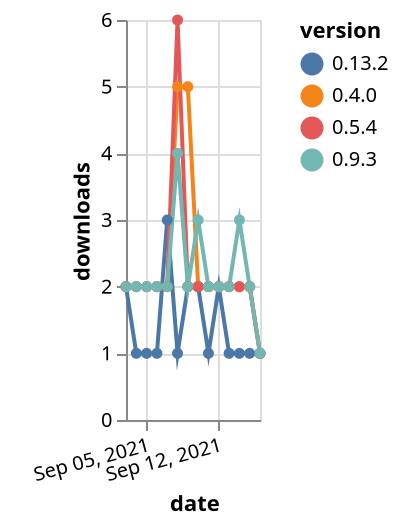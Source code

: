 {"$schema": "https://vega.github.io/schema/vega-lite/v5.json", "description": "A simple bar chart with embedded data.", "data": {"values": [{"date": "2021-09-03", "total": 3514, "delta": 2, "version": "0.4.0"}, {"date": "2021-09-04", "total": 3516, "delta": 2, "version": "0.4.0"}, {"date": "2021-09-05", "total": 3518, "delta": 2, "version": "0.4.0"}, {"date": "2021-09-06", "total": 3520, "delta": 2, "version": "0.4.0"}, {"date": "2021-09-07", "total": 3522, "delta": 2, "version": "0.4.0"}, {"date": "2021-09-08", "total": 3527, "delta": 5, "version": "0.4.0"}, {"date": "2021-09-09", "total": 3532, "delta": 5, "version": "0.4.0"}, {"date": "2021-09-10", "total": 3534, "delta": 2, "version": "0.4.0"}, {"date": "2021-09-11", "total": 3536, "delta": 2, "version": "0.4.0"}, {"date": "2021-09-12", "total": 3538, "delta": 2, "version": "0.4.0"}, {"date": "2021-09-13", "total": 3540, "delta": 2, "version": "0.4.0"}, {"date": "2021-09-14", "total": 3542, "delta": 2, "version": "0.4.0"}, {"date": "2021-09-15", "total": 3544, "delta": 2, "version": "0.4.0"}, {"date": "2021-09-16", "total": 3545, "delta": 1, "version": "0.4.0"}, {"date": "2021-09-03", "total": 452, "delta": 2, "version": "0.13.2"}, {"date": "2021-09-04", "total": 453, "delta": 1, "version": "0.13.2"}, {"date": "2021-09-05", "total": 454, "delta": 1, "version": "0.13.2"}, {"date": "2021-09-06", "total": 455, "delta": 1, "version": "0.13.2"}, {"date": "2021-09-07", "total": 458, "delta": 3, "version": "0.13.2"}, {"date": "2021-09-08", "total": 459, "delta": 1, "version": "0.13.2"}, {"date": "2021-09-09", "total": 461, "delta": 2, "version": "0.13.2"}, {"date": "2021-09-10", "total": 463, "delta": 2, "version": "0.13.2"}, {"date": "2021-09-11", "total": 464, "delta": 1, "version": "0.13.2"}, {"date": "2021-09-12", "total": 466, "delta": 2, "version": "0.13.2"}, {"date": "2021-09-13", "total": 467, "delta": 1, "version": "0.13.2"}, {"date": "2021-09-14", "total": 468, "delta": 1, "version": "0.13.2"}, {"date": "2021-09-15", "total": 469, "delta": 1, "version": "0.13.2"}, {"date": "2021-09-16", "total": 470, "delta": 1, "version": "0.13.2"}, {"date": "2021-09-03", "total": 3863, "delta": 2, "version": "0.5.4"}, {"date": "2021-09-04", "total": 3865, "delta": 2, "version": "0.5.4"}, {"date": "2021-09-05", "total": 3867, "delta": 2, "version": "0.5.4"}, {"date": "2021-09-06", "total": 3869, "delta": 2, "version": "0.5.4"}, {"date": "2021-09-07", "total": 3871, "delta": 2, "version": "0.5.4"}, {"date": "2021-09-08", "total": 3877, "delta": 6, "version": "0.5.4"}, {"date": "2021-09-09", "total": 3879, "delta": 2, "version": "0.5.4"}, {"date": "2021-09-10", "total": 3881, "delta": 2, "version": "0.5.4"}, {"date": "2021-09-11", "total": 3883, "delta": 2, "version": "0.5.4"}, {"date": "2021-09-12", "total": 3885, "delta": 2, "version": "0.5.4"}, {"date": "2021-09-13", "total": 3887, "delta": 2, "version": "0.5.4"}, {"date": "2021-09-14", "total": 3889, "delta": 2, "version": "0.5.4"}, {"date": "2021-09-15", "total": 3891, "delta": 2, "version": "0.5.4"}, {"date": "2021-09-16", "total": 3892, "delta": 1, "version": "0.5.4"}, {"date": "2021-09-03", "total": 2812, "delta": 2, "version": "0.9.3"}, {"date": "2021-09-04", "total": 2814, "delta": 2, "version": "0.9.3"}, {"date": "2021-09-05", "total": 2816, "delta": 2, "version": "0.9.3"}, {"date": "2021-09-06", "total": 2818, "delta": 2, "version": "0.9.3"}, {"date": "2021-09-07", "total": 2820, "delta": 2, "version": "0.9.3"}, {"date": "2021-09-08", "total": 2824, "delta": 4, "version": "0.9.3"}, {"date": "2021-09-09", "total": 2826, "delta": 2, "version": "0.9.3"}, {"date": "2021-09-10", "total": 2829, "delta": 3, "version": "0.9.3"}, {"date": "2021-09-11", "total": 2831, "delta": 2, "version": "0.9.3"}, {"date": "2021-09-12", "total": 2833, "delta": 2, "version": "0.9.3"}, {"date": "2021-09-13", "total": 2835, "delta": 2, "version": "0.9.3"}, {"date": "2021-09-14", "total": 2838, "delta": 3, "version": "0.9.3"}, {"date": "2021-09-15", "total": 2840, "delta": 2, "version": "0.9.3"}, {"date": "2021-09-16", "total": 2841, "delta": 1, "version": "0.9.3"}]}, "width": "container", "mark": {"type": "line", "point": {"filled": true}}, "encoding": {"x": {"field": "date", "type": "temporal", "timeUnit": "yearmonthdate", "title": "date", "axis": {"labelAngle": -15}}, "y": {"field": "delta", "type": "quantitative", "title": "downloads"}, "color": {"field": "version", "type": "nominal"}, "tooltip": {"field": "delta"}}}
